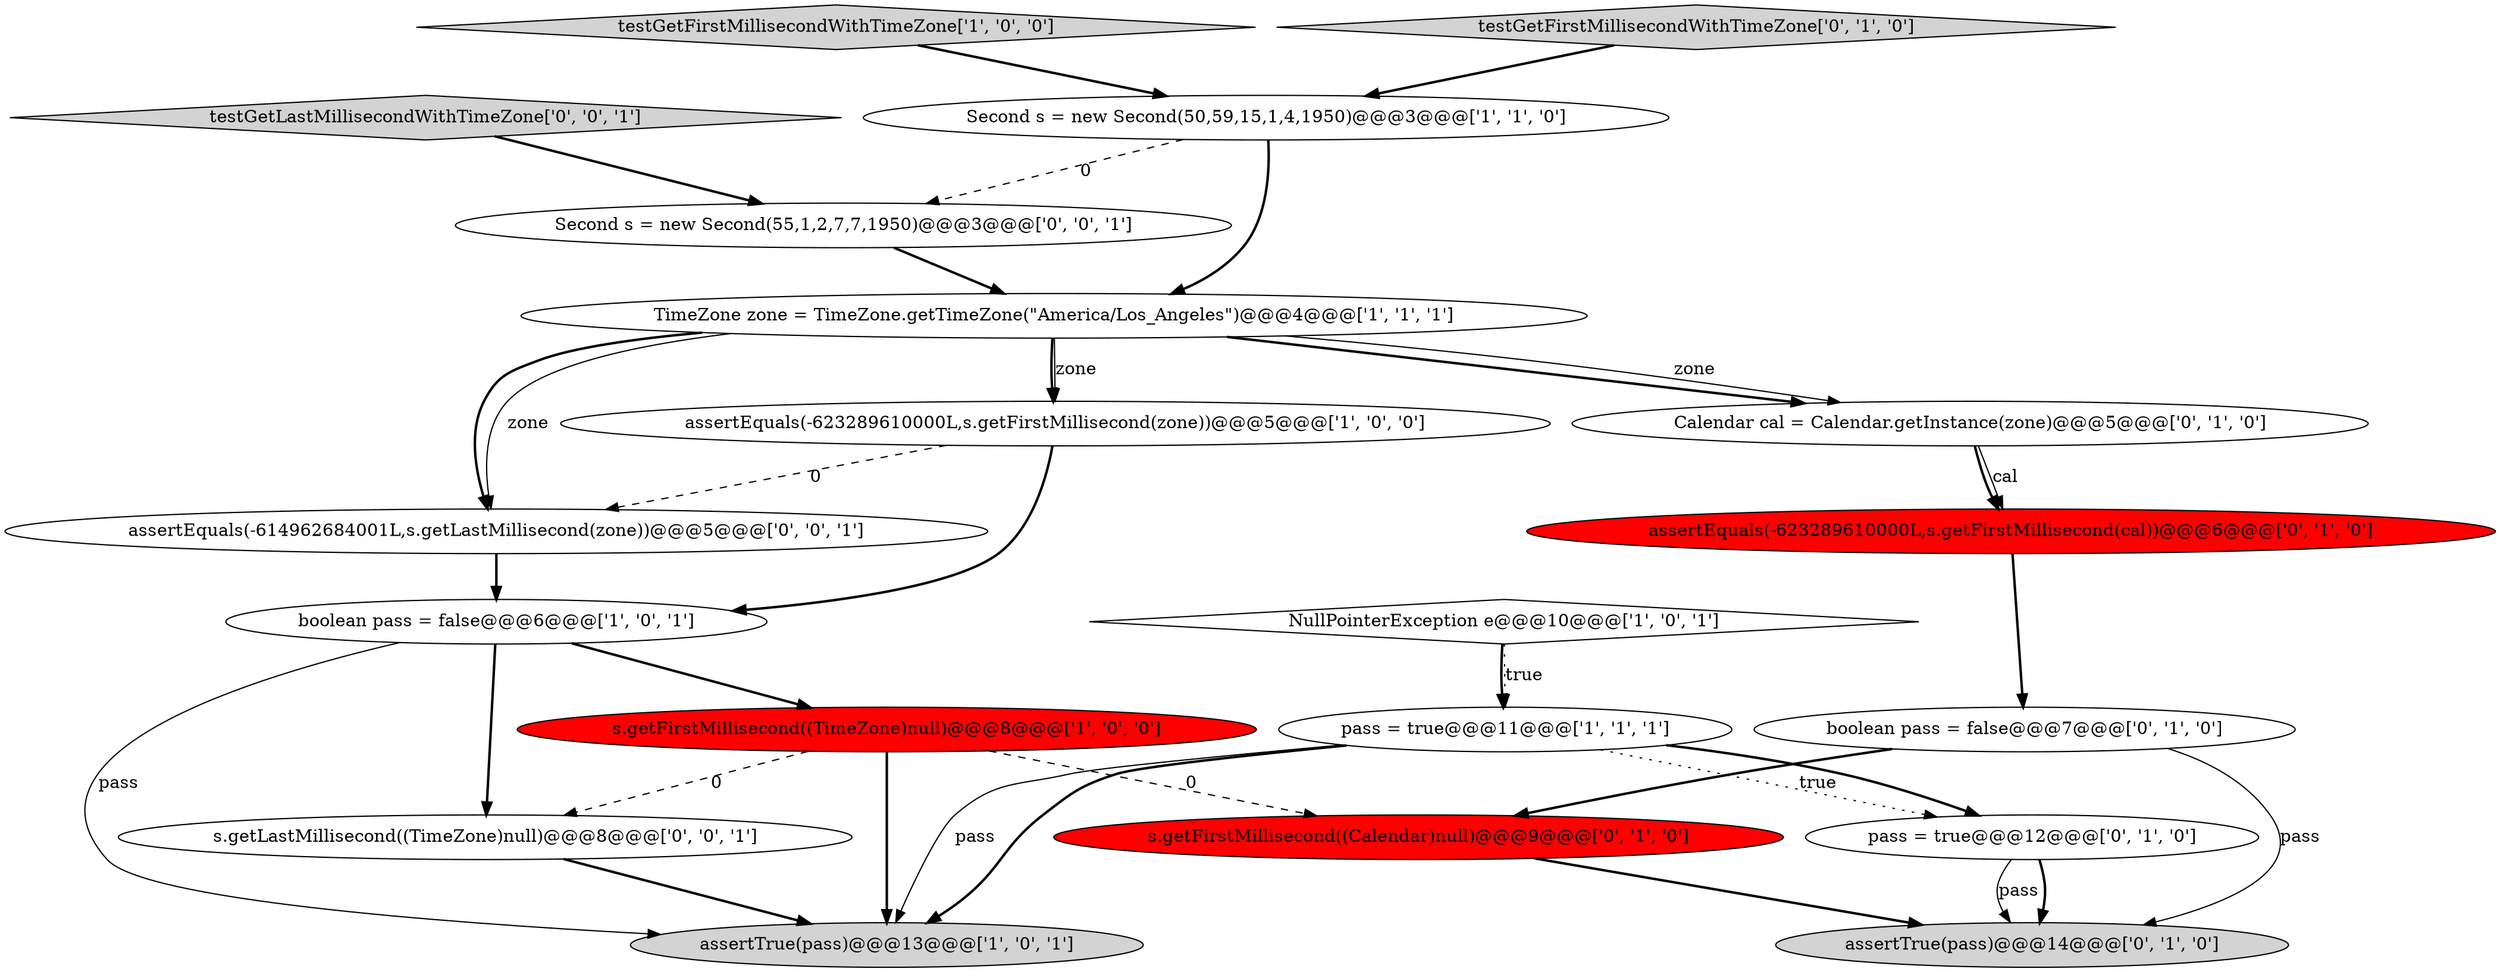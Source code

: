 digraph {
2 [style = filled, label = "boolean pass = false@@@6@@@['1', '0', '1']", fillcolor = white, shape = ellipse image = "AAA0AAABBB1BBB"];
6 [style = filled, label = "testGetFirstMillisecondWithTimeZone['1', '0', '0']", fillcolor = lightgray, shape = diamond image = "AAA0AAABBB1BBB"];
7 [style = filled, label = "assertTrue(pass)@@@13@@@['1', '0', '1']", fillcolor = lightgray, shape = ellipse image = "AAA0AAABBB1BBB"];
11 [style = filled, label = "pass = true@@@12@@@['0', '1', '0']", fillcolor = white, shape = ellipse image = "AAA0AAABBB2BBB"];
5 [style = filled, label = "assertEquals(-623289610000L,s.getFirstMillisecond(zone))@@@5@@@['1', '0', '0']", fillcolor = white, shape = ellipse image = "AAA0AAABBB1BBB"];
18 [style = filled, label = "assertEquals(-614962684001L,s.getLastMillisecond(zone))@@@5@@@['0', '0', '1']", fillcolor = white, shape = ellipse image = "AAA0AAABBB3BBB"];
10 [style = filled, label = "Calendar cal = Calendar.getInstance(zone)@@@5@@@['0', '1', '0']", fillcolor = white, shape = ellipse image = "AAA0AAABBB2BBB"];
19 [style = filled, label = "testGetLastMillisecondWithTimeZone['0', '0', '1']", fillcolor = lightgray, shape = diamond image = "AAA0AAABBB3BBB"];
8 [style = filled, label = "TimeZone zone = TimeZone.getTimeZone(\"America/Los_Angeles\")@@@4@@@['1', '1', '1']", fillcolor = white, shape = ellipse image = "AAA0AAABBB1BBB"];
16 [style = filled, label = "s.getLastMillisecond((TimeZone)null)@@@8@@@['0', '0', '1']", fillcolor = white, shape = ellipse image = "AAA0AAABBB3BBB"];
17 [style = filled, label = "Second s = new Second(55,1,2,7,7,1950)@@@3@@@['0', '0', '1']", fillcolor = white, shape = ellipse image = "AAA0AAABBB3BBB"];
3 [style = filled, label = "s.getFirstMillisecond((TimeZone)null)@@@8@@@['1', '0', '0']", fillcolor = red, shape = ellipse image = "AAA1AAABBB1BBB"];
9 [style = filled, label = "boolean pass = false@@@7@@@['0', '1', '0']", fillcolor = white, shape = ellipse image = "AAA0AAABBB2BBB"];
12 [style = filled, label = "assertEquals(-623289610000L,s.getFirstMillisecond(cal))@@@6@@@['0', '1', '0']", fillcolor = red, shape = ellipse image = "AAA1AAABBB2BBB"];
1 [style = filled, label = "NullPointerException e@@@10@@@['1', '0', '1']", fillcolor = white, shape = diamond image = "AAA0AAABBB1BBB"];
13 [style = filled, label = "s.getFirstMillisecond((Calendar)null)@@@9@@@['0', '1', '0']", fillcolor = red, shape = ellipse image = "AAA1AAABBB2BBB"];
14 [style = filled, label = "assertTrue(pass)@@@14@@@['0', '1', '0']", fillcolor = lightgray, shape = ellipse image = "AAA0AAABBB2BBB"];
0 [style = filled, label = "Second s = new Second(50,59,15,1,4,1950)@@@3@@@['1', '1', '0']", fillcolor = white, shape = ellipse image = "AAA0AAABBB1BBB"];
4 [style = filled, label = "pass = true@@@11@@@['1', '1', '1']", fillcolor = white, shape = ellipse image = "AAA0AAABBB1BBB"];
15 [style = filled, label = "testGetFirstMillisecondWithTimeZone['0', '1', '0']", fillcolor = lightgray, shape = diamond image = "AAA0AAABBB2BBB"];
17->8 [style = bold, label=""];
2->7 [style = solid, label="pass"];
8->10 [style = bold, label=""];
8->18 [style = solid, label="zone"];
1->4 [style = bold, label=""];
8->5 [style = solid, label="zone"];
11->14 [style = bold, label=""];
8->18 [style = bold, label=""];
8->10 [style = solid, label="zone"];
2->3 [style = bold, label=""];
16->7 [style = bold, label=""];
4->11 [style = dotted, label="true"];
6->0 [style = bold, label=""];
1->4 [style = dotted, label="true"];
19->17 [style = bold, label=""];
18->2 [style = bold, label=""];
5->18 [style = dashed, label="0"];
12->9 [style = bold, label=""];
3->13 [style = dashed, label="0"];
0->17 [style = dashed, label="0"];
4->7 [style = bold, label=""];
9->14 [style = solid, label="pass"];
5->2 [style = bold, label=""];
8->5 [style = bold, label=""];
3->7 [style = bold, label=""];
10->12 [style = bold, label=""];
11->14 [style = solid, label="pass"];
15->0 [style = bold, label=""];
0->8 [style = bold, label=""];
10->12 [style = solid, label="cal"];
4->11 [style = bold, label=""];
13->14 [style = bold, label=""];
4->7 [style = solid, label="pass"];
3->16 [style = dashed, label="0"];
9->13 [style = bold, label=""];
2->16 [style = bold, label=""];
}

